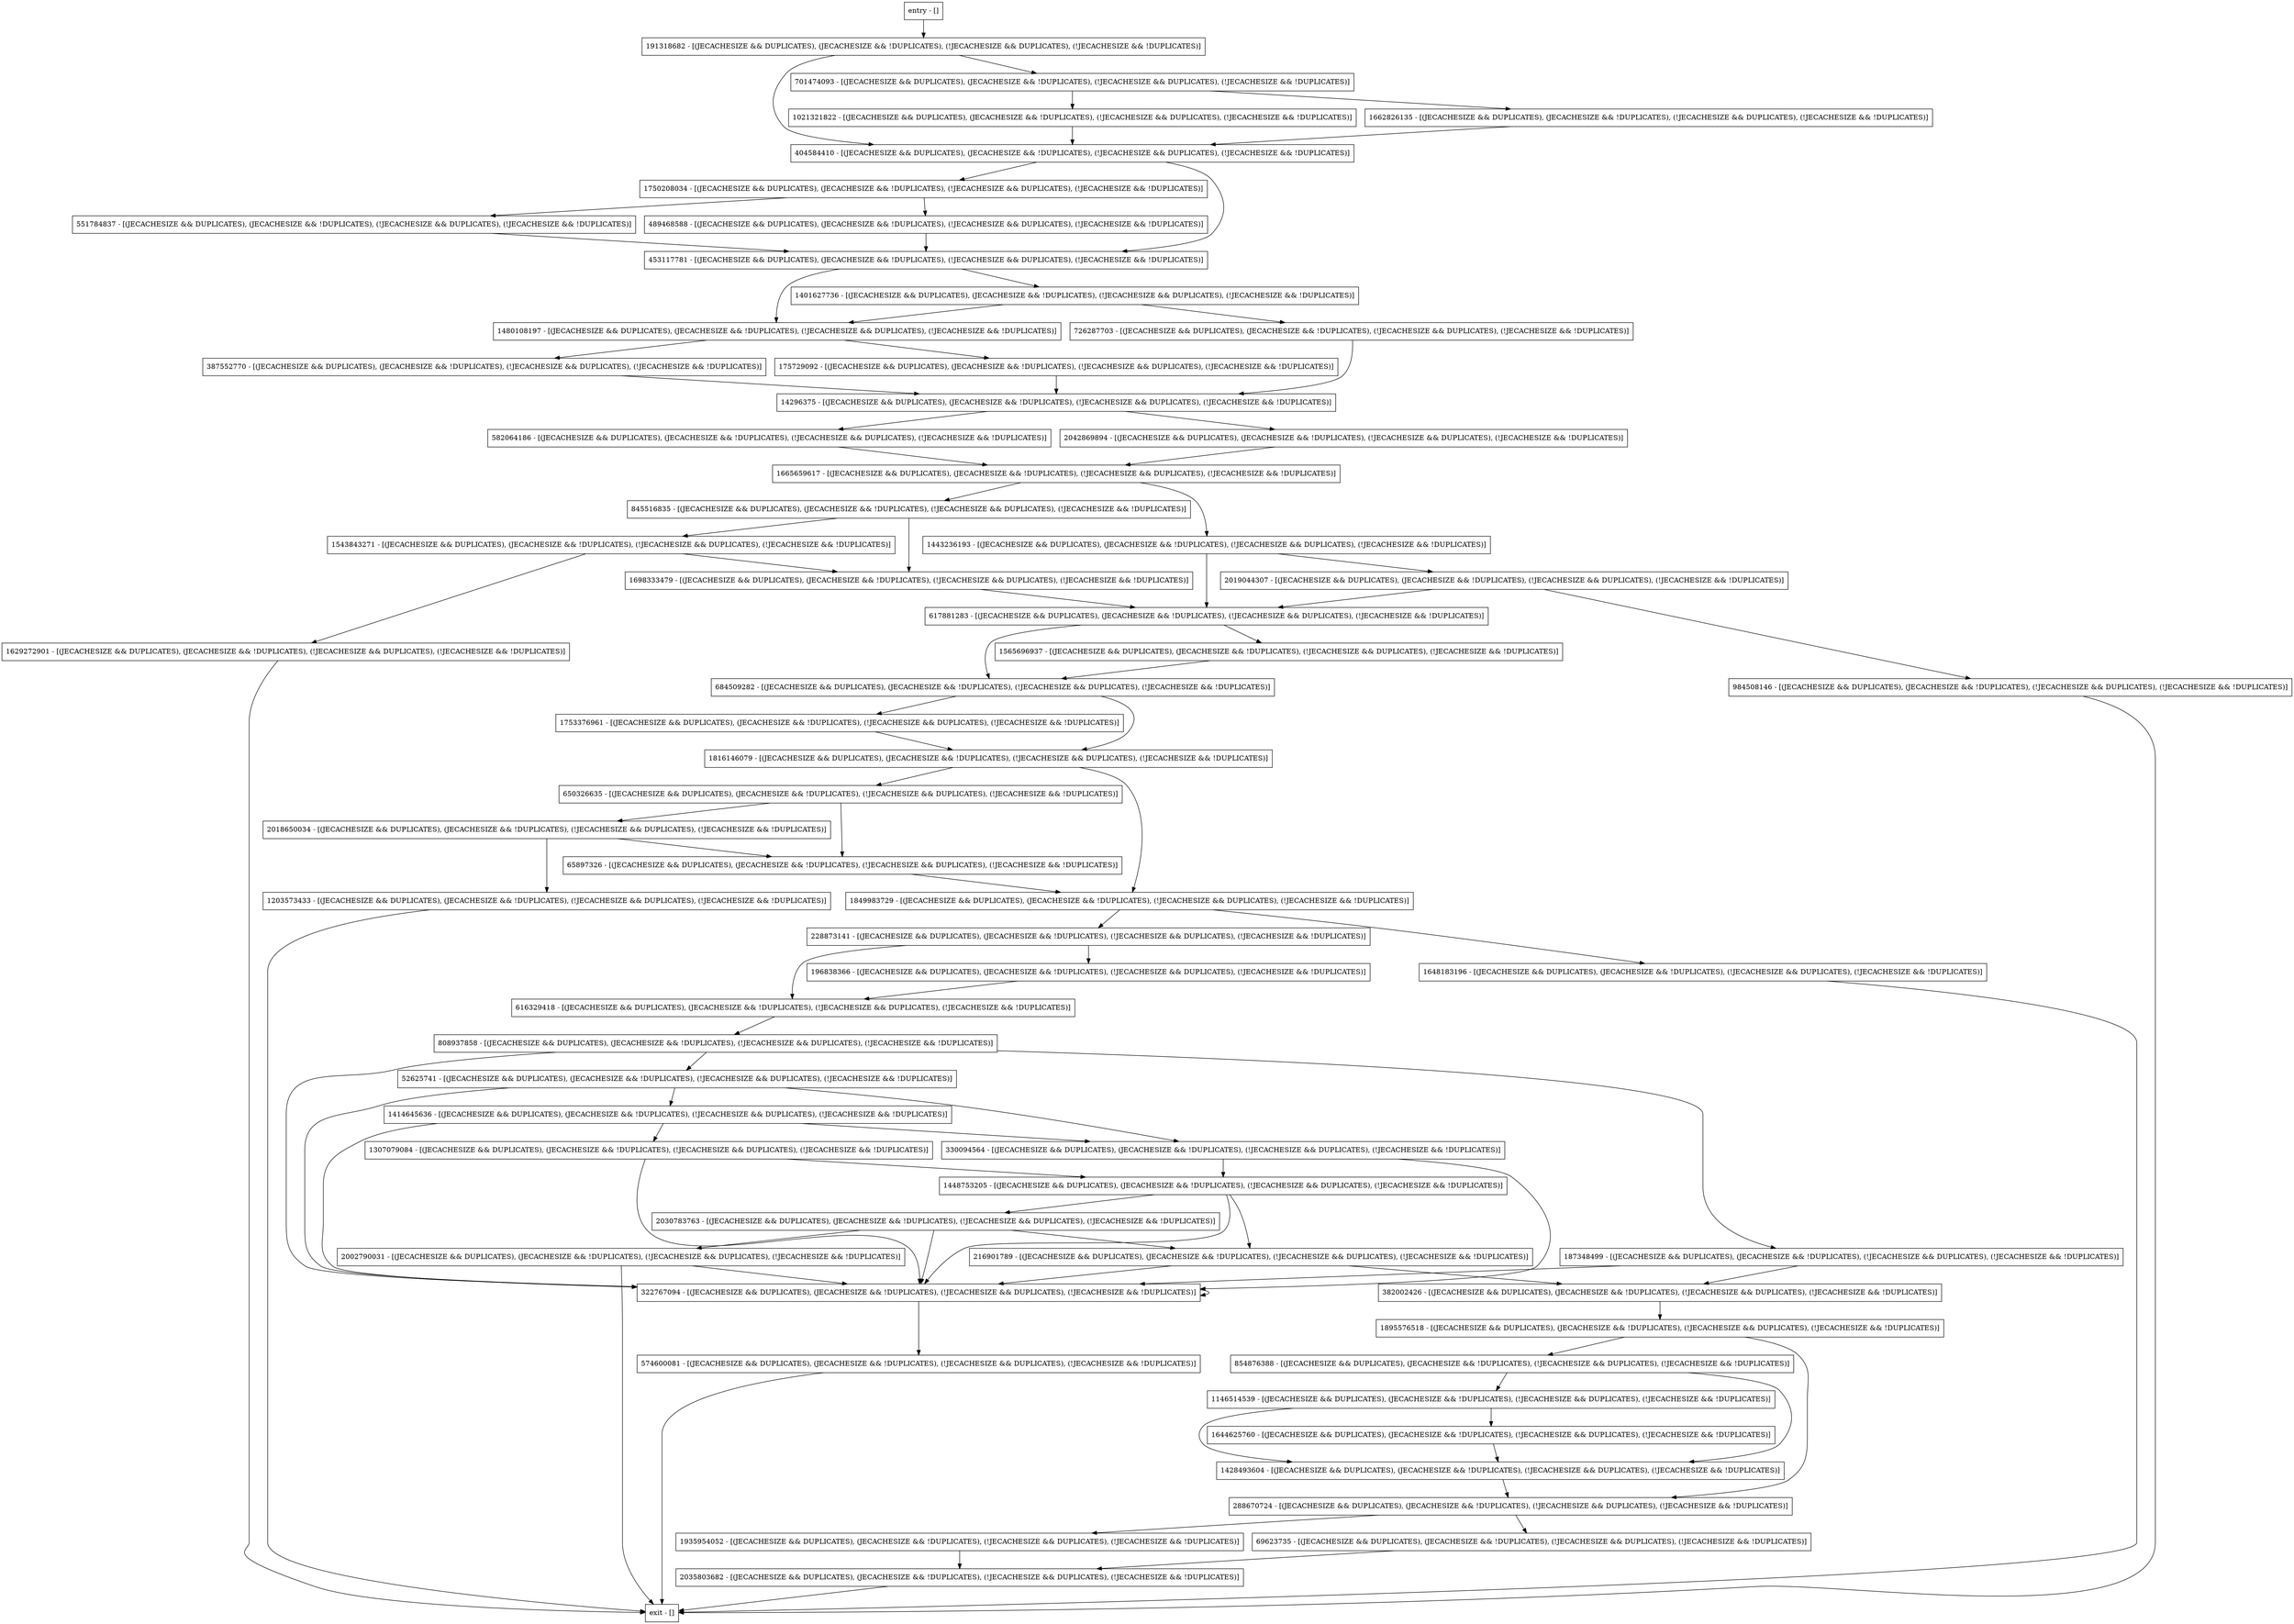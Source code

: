 digraph serialLogWork {
node [shape=record];
1543843271 [label="1543843271 - [(JECACHESIZE && DUPLICATES), (JECACHESIZE && !DUPLICATES), (!JECACHESIZE && DUPLICATES), (!JECACHESIZE && !DUPLICATES)]"];
1753376961 [label="1753376961 - [(JECACHESIZE && DUPLICATES), (JECACHESIZE && !DUPLICATES), (!JECACHESIZE && DUPLICATES), (!JECACHESIZE && !DUPLICATES)]"];
175729092 [label="175729092 - [(JECACHESIZE && DUPLICATES), (JECACHESIZE && !DUPLICATES), (!JECACHESIZE && DUPLICATES), (!JECACHESIZE && !DUPLICATES)]"];
617881283 [label="617881283 - [(JECACHESIZE && DUPLICATES), (JECACHESIZE && !DUPLICATES), (!JECACHESIZE && DUPLICATES), (!JECACHESIZE && !DUPLICATES)]"];
1750208034 [label="1750208034 - [(JECACHESIZE && DUPLICATES), (JECACHESIZE && !DUPLICATES), (!JECACHESIZE && DUPLICATES), (!JECACHESIZE && !DUPLICATES)]"];
684509282 [label="684509282 - [(JECACHESIZE && DUPLICATES), (JECACHESIZE && !DUPLICATES), (!JECACHESIZE && DUPLICATES), (!JECACHESIZE && !DUPLICATES)]"];
322767094 [label="322767094 - [(JECACHESIZE && DUPLICATES), (JECACHESIZE && !DUPLICATES), (!JECACHESIZE && DUPLICATES), (!JECACHESIZE && !DUPLICATES)]"];
453117781 [label="453117781 - [(JECACHESIZE && DUPLICATES), (JECACHESIZE && !DUPLICATES), (!JECACHESIZE && DUPLICATES), (!JECACHESIZE && !DUPLICATES)]"];
616329418 [label="616329418 - [(JECACHESIZE && DUPLICATES), (JECACHESIZE && !DUPLICATES), (!JECACHESIZE && DUPLICATES), (!JECACHESIZE && !DUPLICATES)]"];
1565696937 [label="1565696937 - [(JECACHESIZE && DUPLICATES), (JECACHESIZE && !DUPLICATES), (!JECACHESIZE && DUPLICATES), (!JECACHESIZE && !DUPLICATES)]"];
650326635 [label="650326635 - [(JECACHESIZE && DUPLICATES), (JECACHESIZE && !DUPLICATES), (!JECACHESIZE && DUPLICATES), (!JECACHESIZE && !DUPLICATES)]"];
1698333479 [label="1698333479 - [(JECACHESIZE && DUPLICATES), (JECACHESIZE && !DUPLICATES), (!JECACHESIZE && DUPLICATES), (!JECACHESIZE && !DUPLICATES)]"];
489468588 [label="489468588 - [(JECACHESIZE && DUPLICATES), (JECACHESIZE && !DUPLICATES), (!JECACHESIZE && DUPLICATES), (!JECACHESIZE && !DUPLICATES)]"];
1816146079 [label="1816146079 - [(JECACHESIZE && DUPLICATES), (JECACHESIZE && !DUPLICATES), (!JECACHESIZE && DUPLICATES), (!JECACHESIZE && !DUPLICATES)]"];
2018650034 [label="2018650034 - [(JECACHESIZE && DUPLICATES), (JECACHESIZE && !DUPLICATES), (!JECACHESIZE && DUPLICATES), (!JECACHESIZE && !DUPLICATES)]"];
1203573433 [label="1203573433 - [(JECACHESIZE && DUPLICATES), (JECACHESIZE && !DUPLICATES), (!JECACHESIZE && DUPLICATES), (!JECACHESIZE && !DUPLICATES)]"];
330094564 [label="330094564 - [(JECACHESIZE && DUPLICATES), (JECACHESIZE && !DUPLICATES), (!JECACHESIZE && DUPLICATES), (!JECACHESIZE && !DUPLICATES)]"];
854876388 [label="854876388 - [(JECACHESIZE && DUPLICATES), (JECACHESIZE && !DUPLICATES), (!JECACHESIZE && DUPLICATES), (!JECACHESIZE && !DUPLICATES)]"];
187348499 [label="187348499 - [(JECACHESIZE && DUPLICATES), (JECACHESIZE && !DUPLICATES), (!JECACHESIZE && DUPLICATES), (!JECACHESIZE && !DUPLICATES)]"];
808937858 [label="808937858 - [(JECACHESIZE && DUPLICATES), (JECACHESIZE && !DUPLICATES), (!JECACHESIZE && DUPLICATES), (!JECACHESIZE && !DUPLICATES)]"];
845516835 [label="845516835 - [(JECACHESIZE && DUPLICATES), (JECACHESIZE && !DUPLICATES), (!JECACHESIZE && DUPLICATES), (!JECACHESIZE && !DUPLICATES)]"];
1935954052 [label="1935954052 - [(JECACHESIZE && DUPLICATES), (JECACHESIZE && !DUPLICATES), (!JECACHESIZE && DUPLICATES), (!JECACHESIZE && !DUPLICATES)]"];
1648183196 [label="1648183196 - [(JECACHESIZE && DUPLICATES), (JECACHESIZE && !DUPLICATES), (!JECACHESIZE && DUPLICATES), (!JECACHESIZE && !DUPLICATES)]"];
1307079084 [label="1307079084 - [(JECACHESIZE && DUPLICATES), (JECACHESIZE && !DUPLICATES), (!JECACHESIZE && DUPLICATES), (!JECACHESIZE && !DUPLICATES)]"];
52625741 [label="52625741 - [(JECACHESIZE && DUPLICATES), (JECACHESIZE && !DUPLICATES), (!JECACHESIZE && DUPLICATES), (!JECACHESIZE && !DUPLICATES)]"];
582064186 [label="582064186 - [(JECACHESIZE && DUPLICATES), (JECACHESIZE && !DUPLICATES), (!JECACHESIZE && DUPLICATES), (!JECACHESIZE && !DUPLICATES)]"];
1480108197 [label="1480108197 - [(JECACHESIZE && DUPLICATES), (JECACHESIZE && !DUPLICATES), (!JECACHESIZE && DUPLICATES), (!JECACHESIZE && !DUPLICATES)]"];
2042869894 [label="2042869894 - [(JECACHESIZE && DUPLICATES), (JECACHESIZE && !DUPLICATES), (!JECACHESIZE && DUPLICATES), (!JECACHESIZE && !DUPLICATES)]"];
entry [label="entry - []"];
exit [label="exit - []"];
228873141 [label="228873141 - [(JECACHESIZE && DUPLICATES), (JECACHESIZE && !DUPLICATES), (!JECACHESIZE && DUPLICATES), (!JECACHESIZE && !DUPLICATES)]"];
382002426 [label="382002426 - [(JECACHESIZE && DUPLICATES), (JECACHESIZE && !DUPLICATES), (!JECACHESIZE && DUPLICATES), (!JECACHESIZE && !DUPLICATES)]"];
574600081 [label="574600081 - [(JECACHESIZE && DUPLICATES), (JECACHESIZE && !DUPLICATES), (!JECACHESIZE && DUPLICATES), (!JECACHESIZE && !DUPLICATES)]"];
1665659617 [label="1665659617 - [(JECACHESIZE && DUPLICATES), (JECACHESIZE && !DUPLICATES), (!JECACHESIZE && DUPLICATES), (!JECACHESIZE && !DUPLICATES)]"];
387552770 [label="387552770 - [(JECACHESIZE && DUPLICATES), (JECACHESIZE && !DUPLICATES), (!JECACHESIZE && DUPLICATES), (!JECACHESIZE && !DUPLICATES)]"];
191318682 [label="191318682 - [(JECACHESIZE && DUPLICATES), (JECACHESIZE && !DUPLICATES), (!JECACHESIZE && DUPLICATES), (!JECACHESIZE && !DUPLICATES)]"];
196838366 [label="196838366 - [(JECACHESIZE && DUPLICATES), (JECACHESIZE && !DUPLICATES), (!JECACHESIZE && DUPLICATES), (!JECACHESIZE && !DUPLICATES)]"];
288670724 [label="288670724 - [(JECACHESIZE && DUPLICATES), (JECACHESIZE && !DUPLICATES), (!JECACHESIZE && DUPLICATES), (!JECACHESIZE && !DUPLICATES)]"];
1644625760 [label="1644625760 - [(JECACHESIZE && DUPLICATES), (JECACHESIZE && !DUPLICATES), (!JECACHESIZE && DUPLICATES), (!JECACHESIZE && !DUPLICATES)]"];
1448753205 [label="1448753205 - [(JECACHESIZE && DUPLICATES), (JECACHESIZE && !DUPLICATES), (!JECACHESIZE && DUPLICATES), (!JECACHESIZE && !DUPLICATES)]"];
69623735 [label="69623735 - [(JECACHESIZE && DUPLICATES), (JECACHESIZE && !DUPLICATES), (!JECACHESIZE && DUPLICATES), (!JECACHESIZE && !DUPLICATES)]"];
701474093 [label="701474093 - [(JECACHESIZE && DUPLICATES), (JECACHESIZE && !DUPLICATES), (!JECACHESIZE && DUPLICATES), (!JECACHESIZE && !DUPLICATES)]"];
2035803682 [label="2035803682 - [(JECACHESIZE && DUPLICATES), (JECACHESIZE && !DUPLICATES), (!JECACHESIZE && DUPLICATES), (!JECACHESIZE && !DUPLICATES)]"];
1849983729 [label="1849983729 - [(JECACHESIZE && DUPLICATES), (JECACHESIZE && !DUPLICATES), (!JECACHESIZE && DUPLICATES), (!JECACHESIZE && !DUPLICATES)]"];
1428493604 [label="1428493604 - [(JECACHESIZE && DUPLICATES), (JECACHESIZE && !DUPLICATES), (!JECACHESIZE && DUPLICATES), (!JECACHESIZE && !DUPLICATES)]"];
216901789 [label="216901789 - [(JECACHESIZE && DUPLICATES), (JECACHESIZE && !DUPLICATES), (!JECACHESIZE && DUPLICATES), (!JECACHESIZE && !DUPLICATES)]"];
1146514539 [label="1146514539 - [(JECACHESIZE && DUPLICATES), (JECACHESIZE && !DUPLICATES), (!JECACHESIZE && DUPLICATES), (!JECACHESIZE && !DUPLICATES)]"];
1629272901 [label="1629272901 - [(JECACHESIZE && DUPLICATES), (JECACHESIZE && !DUPLICATES), (!JECACHESIZE && DUPLICATES), (!JECACHESIZE && !DUPLICATES)]"];
65897326 [label="65897326 - [(JECACHESIZE && DUPLICATES), (JECACHESIZE && !DUPLICATES), (!JECACHESIZE && DUPLICATES), (!JECACHESIZE && !DUPLICATES)]"];
2019044307 [label="2019044307 - [(JECACHESIZE && DUPLICATES), (JECACHESIZE && !DUPLICATES), (!JECACHESIZE && DUPLICATES), (!JECACHESIZE && !DUPLICATES)]"];
1401627736 [label="1401627736 - [(JECACHESIZE && DUPLICATES), (JECACHESIZE && !DUPLICATES), (!JECACHESIZE && DUPLICATES), (!JECACHESIZE && !DUPLICATES)]"];
726287703 [label="726287703 - [(JECACHESIZE && DUPLICATES), (JECACHESIZE && !DUPLICATES), (!JECACHESIZE && DUPLICATES), (!JECACHESIZE && !DUPLICATES)]"];
1662826135 [label="1662826135 - [(JECACHESIZE && DUPLICATES), (JECACHESIZE && !DUPLICATES), (!JECACHESIZE && DUPLICATES), (!JECACHESIZE && !DUPLICATES)]"];
1414645636 [label="1414645636 - [(JECACHESIZE && DUPLICATES), (JECACHESIZE && !DUPLICATES), (!JECACHESIZE && DUPLICATES), (!JECACHESIZE && !DUPLICATES)]"];
2030783763 [label="2030783763 - [(JECACHESIZE && DUPLICATES), (JECACHESIZE && !DUPLICATES), (!JECACHESIZE && DUPLICATES), (!JECACHESIZE && !DUPLICATES)]"];
14296375 [label="14296375 - [(JECACHESIZE && DUPLICATES), (JECACHESIZE && !DUPLICATES), (!JECACHESIZE && DUPLICATES), (!JECACHESIZE && !DUPLICATES)]"];
1021321822 [label="1021321822 - [(JECACHESIZE && DUPLICATES), (JECACHESIZE && !DUPLICATES), (!JECACHESIZE && DUPLICATES), (!JECACHESIZE && !DUPLICATES)]"];
1895576518 [label="1895576518 - [(JECACHESIZE && DUPLICATES), (JECACHESIZE && !DUPLICATES), (!JECACHESIZE && DUPLICATES), (!JECACHESIZE && !DUPLICATES)]"];
2002790031 [label="2002790031 - [(JECACHESIZE && DUPLICATES), (JECACHESIZE && !DUPLICATES), (!JECACHESIZE && DUPLICATES), (!JECACHESIZE && !DUPLICATES)]"];
1443236193 [label="1443236193 - [(JECACHESIZE && DUPLICATES), (JECACHESIZE && !DUPLICATES), (!JECACHESIZE && DUPLICATES), (!JECACHESIZE && !DUPLICATES)]"];
551784837 [label="551784837 - [(JECACHESIZE && DUPLICATES), (JECACHESIZE && !DUPLICATES), (!JECACHESIZE && DUPLICATES), (!JECACHESIZE && !DUPLICATES)]"];
984508146 [label="984508146 - [(JECACHESIZE && DUPLICATES), (JECACHESIZE && !DUPLICATES), (!JECACHESIZE && DUPLICATES), (!JECACHESIZE && !DUPLICATES)]"];
404584410 [label="404584410 - [(JECACHESIZE && DUPLICATES), (JECACHESIZE && !DUPLICATES), (!JECACHESIZE && DUPLICATES), (!JECACHESIZE && !DUPLICATES)]"];
entry;
exit;
1543843271 -> 1629272901;
1543843271 -> 1698333479;
1753376961 -> 1816146079;
175729092 -> 14296375;
617881283 -> 684509282;
617881283 -> 1565696937;
1750208034 -> 551784837;
1750208034 -> 489468588;
684509282 -> 1753376961;
684509282 -> 1816146079;
322767094 -> 574600081;
322767094 -> 322767094;
453117781 -> 1401627736;
453117781 -> 1480108197;
616329418 -> 808937858;
1565696937 -> 684509282;
650326635 -> 65897326;
650326635 -> 2018650034;
1698333479 -> 617881283;
489468588 -> 453117781;
1816146079 -> 650326635;
1816146079 -> 1849983729;
2018650034 -> 1203573433;
2018650034 -> 65897326;
1203573433 -> exit;
330094564 -> 1448753205;
330094564 -> 322767094;
854876388 -> 1428493604;
854876388 -> 1146514539;
187348499 -> 382002426;
187348499 -> 322767094;
808937858 -> 187348499;
808937858 -> 322767094;
808937858 -> 52625741;
845516835 -> 1543843271;
845516835 -> 1698333479;
1935954052 -> 2035803682;
1648183196 -> exit;
1307079084 -> 1448753205;
1307079084 -> 322767094;
52625741 -> 330094564;
52625741 -> 1414645636;
52625741 -> 322767094;
582064186 -> 1665659617;
1480108197 -> 175729092;
1480108197 -> 387552770;
2042869894 -> 1665659617;
entry -> 191318682;
228873141 -> 196838366;
228873141 -> 616329418;
382002426 -> 1895576518;
574600081 -> exit;
1665659617 -> 1443236193;
1665659617 -> 845516835;
387552770 -> 14296375;
191318682 -> 701474093;
191318682 -> 404584410;
196838366 -> 616329418;
288670724 -> 69623735;
288670724 -> 1935954052;
1644625760 -> 1428493604;
1448753205 -> 216901789;
1448753205 -> 2030783763;
1448753205 -> 322767094;
69623735 -> 2035803682;
701474093 -> 1662826135;
701474093 -> 1021321822;
2035803682 -> exit;
1849983729 -> 228873141;
1849983729 -> 1648183196;
1428493604 -> 288670724;
216901789 -> 382002426;
216901789 -> 322767094;
1146514539 -> 1428493604;
1146514539 -> 1644625760;
1629272901 -> exit;
65897326 -> 1849983729;
2019044307 -> 617881283;
2019044307 -> 984508146;
1401627736 -> 726287703;
1401627736 -> 1480108197;
726287703 -> 14296375;
1662826135 -> 404584410;
1414645636 -> 330094564;
1414645636 -> 322767094;
1414645636 -> 1307079084;
2030783763 -> 2002790031;
2030783763 -> 216901789;
2030783763 -> 322767094;
14296375 -> 2042869894;
14296375 -> 582064186;
1021321822 -> 404584410;
1895576518 -> 288670724;
1895576518 -> 854876388;
2002790031 -> exit;
2002790031 -> 322767094;
1443236193 -> 617881283;
1443236193 -> 2019044307;
551784837 -> 453117781;
984508146 -> exit;
404584410 -> 1750208034;
404584410 -> 453117781;
}

